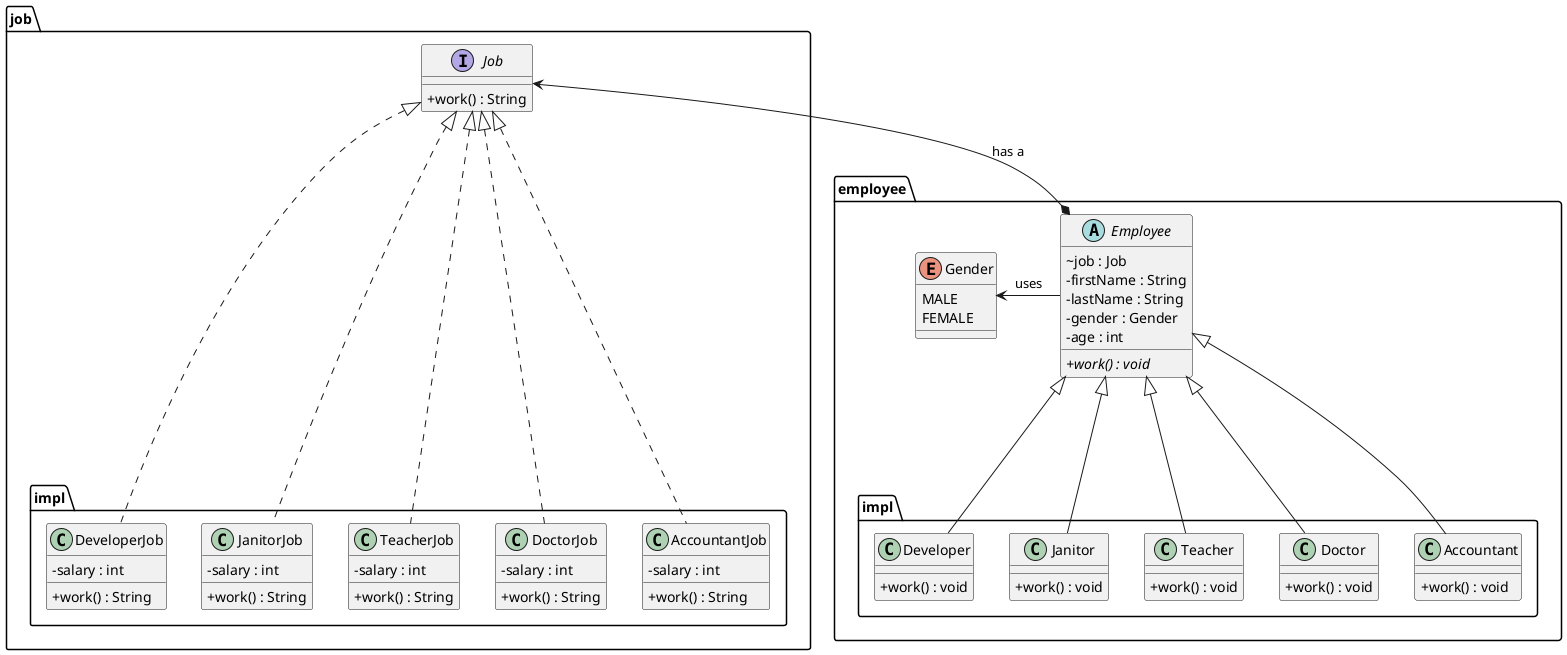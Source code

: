 @startuml
skinparam classAttributeIconSize 0

abstract class employee.Employee {
~job : Job
-firstName : String
-lastName : String
-gender : Gender
-age : int
{abstract} +work() : void
}

interface job.Job {
+work() : String
}

class employee.impl.Developer {
+work() : void
}

class job.impl.DeveloperJob {
-salary : int
+work() : String
}

class employee.impl.Janitor {
+work() : void
}

class job.impl.JanitorJob {
-salary : int
+work() : String
}

class employee.impl.Teacher {
+work() : void
}

class job.impl.TeacherJob {
-salary : int
+work() : String
}

class employee.impl.Doctor {
+work() : void
}

class job.impl.DoctorJob {
-salary : int
+work() : String
}

class employee.impl.Accountant {
+work() : void
}

class job.impl.AccountantJob {
-salary : int
+work() : String
}

enum employee.Gender {
MALE
FEMALE
}

job.Job <--* employee.Employee : has a
employee.Gender <- employee.Employee : uses

employee.Employee <|--- employee.impl.Developer
employee.Employee <|--- employee.impl.Janitor
employee.Employee <|--- employee.impl.Teacher
employee.Employee <|--- employee.impl.Doctor
employee.Employee <|--- employee.impl.Accountant

job.Job <|.... job.impl.DeveloperJob
job.Job <|.... job.impl.JanitorJob
job.Job <|.... job.impl.TeacherJob
job.Job <|.... job.impl.DoctorJob
job.Job <|.... job.impl.AccountantJob
@enduml